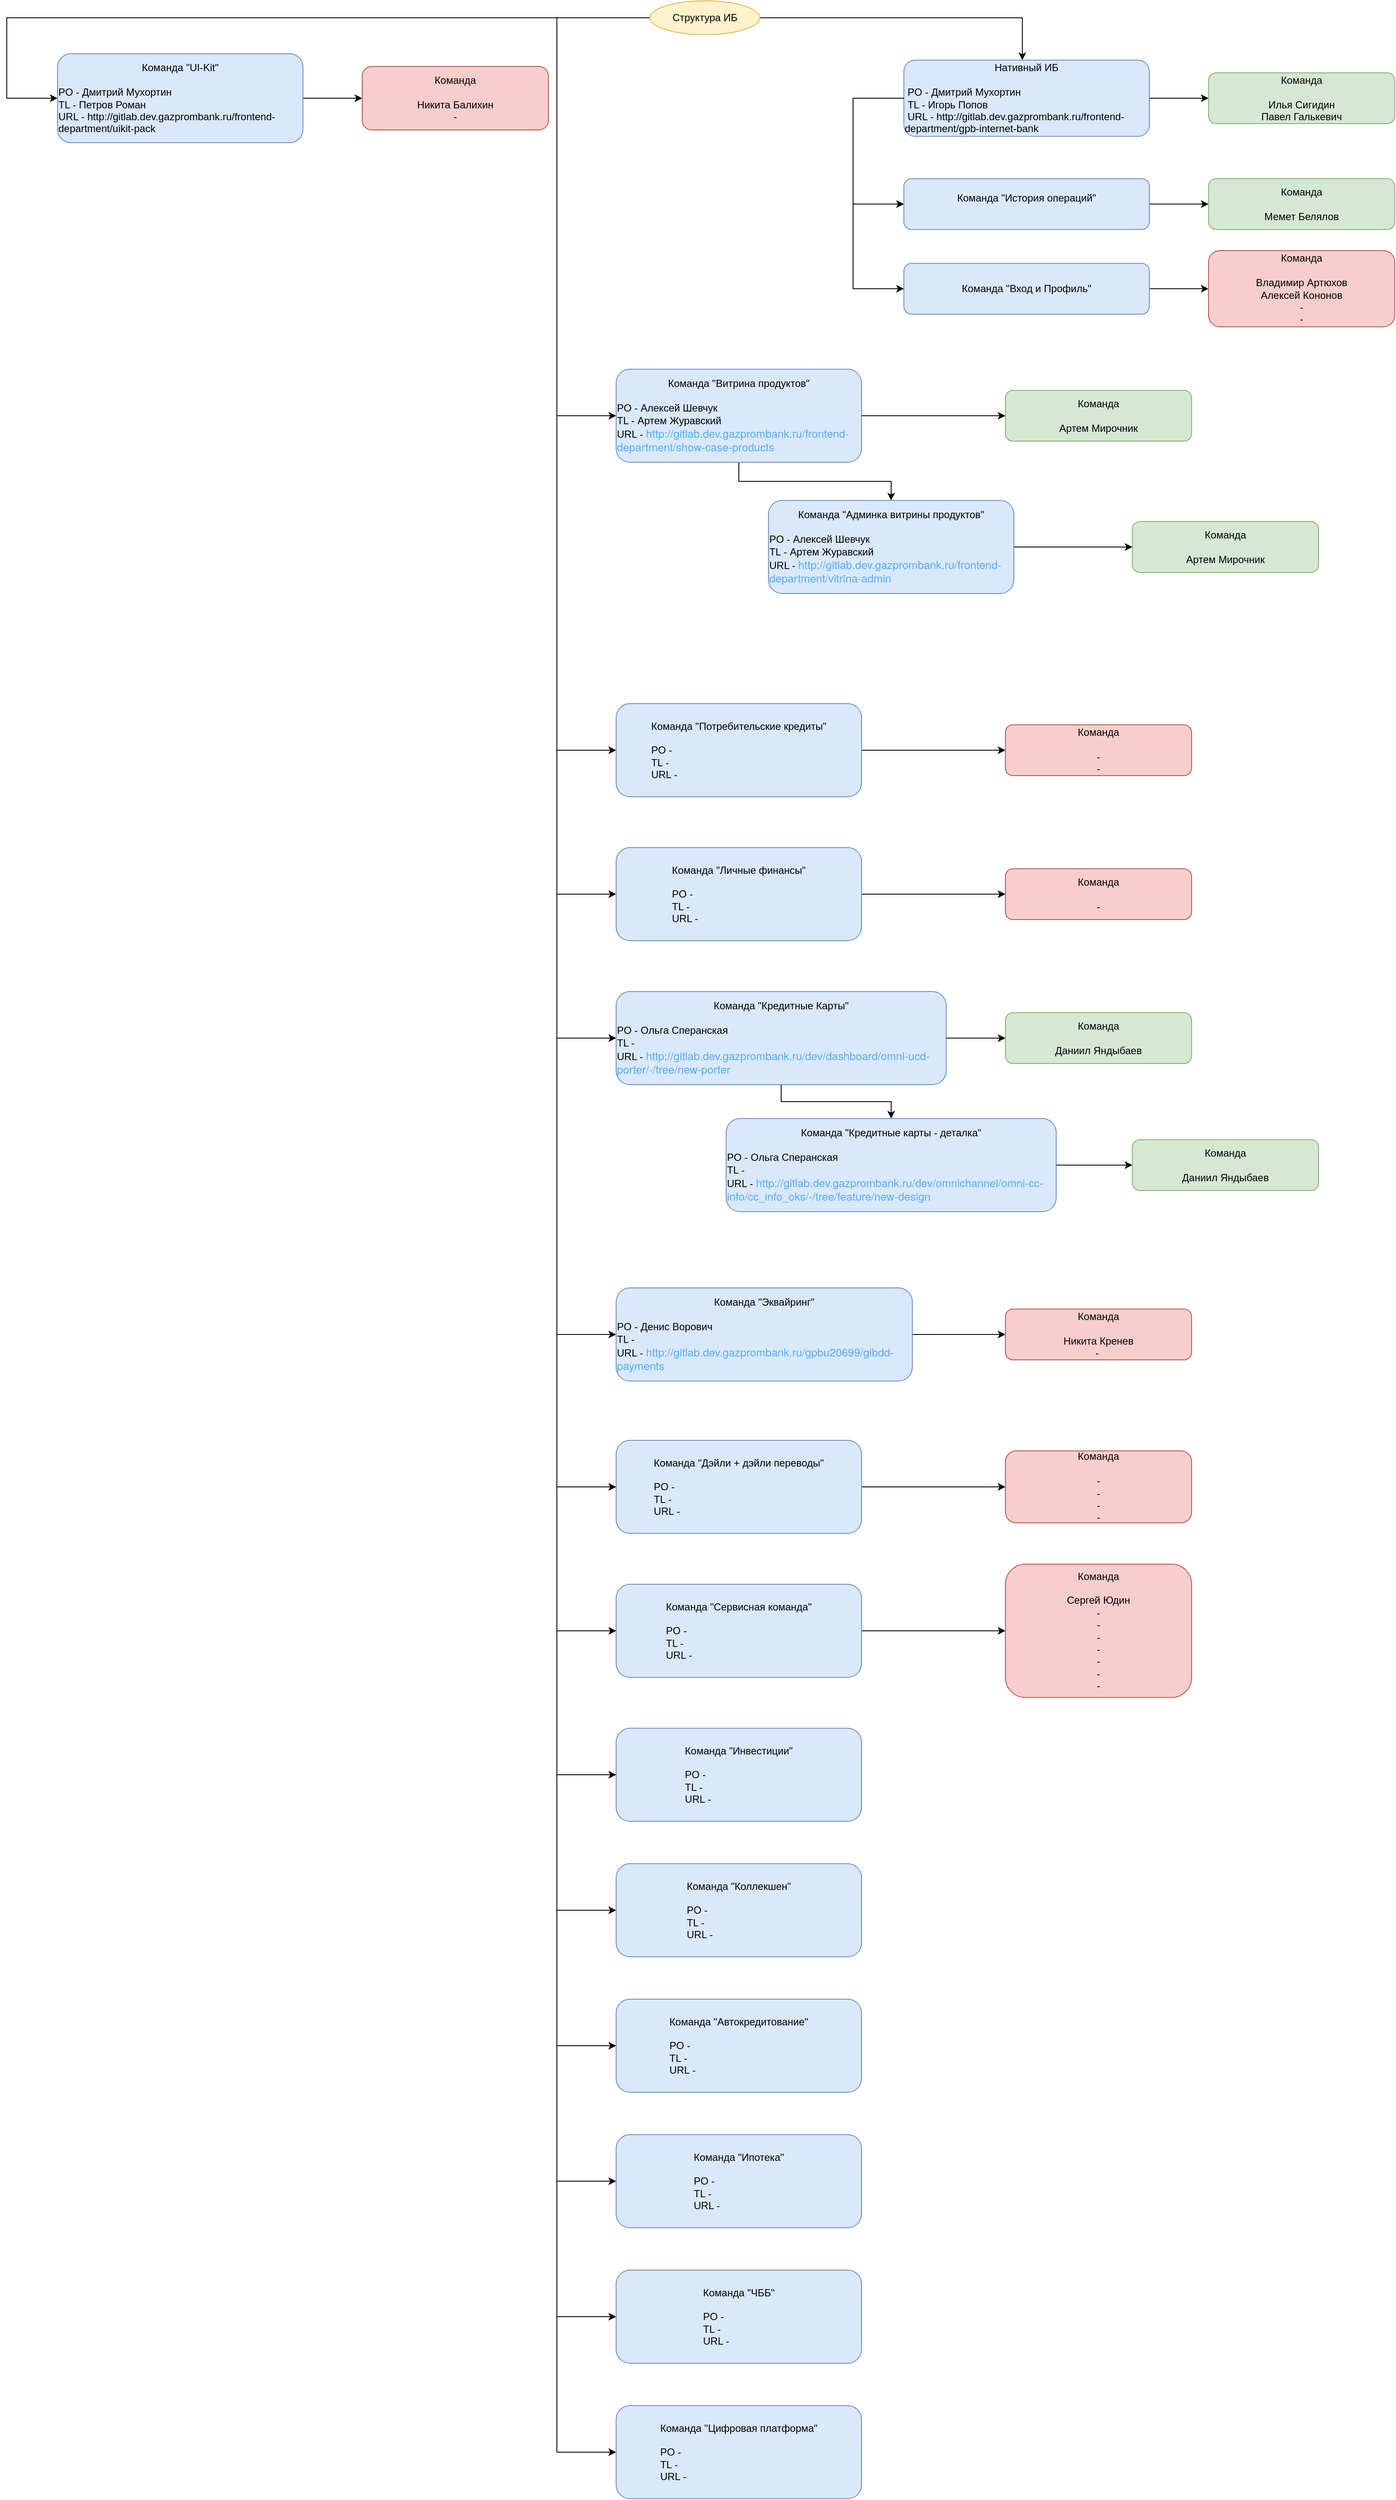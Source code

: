 <mxfile version="19.0.3" type="github">
  <diagram id="MpzwZItdDH28YRpMNwo7" name="Page-1">
    <mxGraphModel dx="4220" dy="2197" grid="1" gridSize="10" guides="1" tooltips="1" connect="1" arrows="1" fold="1" page="1" pageScale="1" pageWidth="827" pageHeight="1169" math="0" shadow="0">
      <root>
        <mxCell id="0" />
        <mxCell id="1" parent="0" />
        <mxCell id="GIJSApWMgaG8Qd5USU7y-19" value="" style="edgeStyle=orthogonalEdgeStyle;rounded=0;orthogonalLoop=1;jettySize=auto;html=1;" parent="1" source="GIJSApWMgaG8Qd5USU7y-2" target="GIJSApWMgaG8Qd5USU7y-5" edge="1">
          <mxGeometry relative="1" as="geometry" />
        </mxCell>
        <mxCell id="GIJSApWMgaG8Qd5USU7y-2" value="&lt;div style=&quot;&quot;&gt;&lt;span style=&quot;background-color: initial;&quot;&gt;Нативный ИБ&lt;/span&gt;&lt;/div&gt;&lt;div style=&quot;text-align: left;&quot;&gt;&lt;span style=&quot;background-color: initial;&quot;&gt;&lt;br&gt;&lt;/span&gt;&lt;/div&gt;&lt;div style=&quot;text-align: left;&quot;&gt;&lt;span style=&quot;background-color: initial;&quot;&gt;&amp;nbsp;PO - Дмитрий Мухортин&lt;/span&gt;&lt;/div&gt;&lt;div style=&quot;text-align: left;&quot;&gt;&lt;span style=&quot;background-color: initial;&quot;&gt;&amp;nbsp;TL - Игорь Попов&lt;/span&gt;&lt;/div&gt;&lt;div style=&quot;text-align: left;&quot;&gt;&amp;nbsp;URL -&amp;nbsp;http://gitlab.dev.gazprombank.ru/frontend-&amp;nbsp; department/gpb-internet-bank&lt;/div&gt;" style="rounded=1;whiteSpace=wrap;html=1;fillColor=#dae8fc;strokeColor=#6c8ebf;" parent="1" vertex="1">
          <mxGeometry x="460" y="90" width="290" height="90" as="geometry" />
        </mxCell>
        <mxCell id="GIJSApWMgaG8Qd5USU7y-3" value="" style="endArrow=classic;html=1;rounded=0;exitX=1;exitY=0.5;exitDx=0;exitDy=0;" parent="1" source="GIJSApWMgaG8Qd5USU7y-17" edge="1">
          <mxGeometry width="50" height="50" relative="1" as="geometry">
            <mxPoint x="450" y="40" as="sourcePoint" />
            <mxPoint x="600" y="90" as="targetPoint" />
            <Array as="points">
              <mxPoint x="600" y="40" />
            </Array>
          </mxGeometry>
        </mxCell>
        <mxCell id="GIJSApWMgaG8Qd5USU7y-5" value="Команда&lt;br&gt;&lt;br&gt;Илья Сигидин&lt;br&gt;Павел Галькевич" style="rounded=1;whiteSpace=wrap;html=1;fillColor=#d5e8d4;strokeColor=#82b366;" parent="1" vertex="1">
          <mxGeometry x="820" y="105" width="220" height="60" as="geometry" />
        </mxCell>
        <mxCell id="GIJSApWMgaG8Qd5USU7y-20" value="" style="edgeStyle=orthogonalEdgeStyle;rounded=0;orthogonalLoop=1;jettySize=auto;html=1;" parent="1" source="GIJSApWMgaG8Qd5USU7y-6" target="GIJSApWMgaG8Qd5USU7y-7" edge="1">
          <mxGeometry relative="1" as="geometry" />
        </mxCell>
        <mxCell id="GIJSApWMgaG8Qd5USU7y-6" value="Команда &quot;История операций&quot;&lt;br&gt;&lt;br&gt;" style="rounded=1;whiteSpace=wrap;html=1;fillColor=#dae8fc;strokeColor=#6c8ebf;" parent="1" vertex="1">
          <mxGeometry x="460" y="230" width="290" height="60" as="geometry" />
        </mxCell>
        <mxCell id="GIJSApWMgaG8Qd5USU7y-7" value="Команда&lt;br&gt;&lt;br&gt;Мемет Белялов" style="rounded=1;whiteSpace=wrap;html=1;fillColor=#d5e8d4;strokeColor=#82b366;" parent="1" vertex="1">
          <mxGeometry x="820" y="230" width="220" height="60" as="geometry" />
        </mxCell>
        <mxCell id="GIJSApWMgaG8Qd5USU7y-8" value="" style="endArrow=classic;html=1;rounded=0;exitX=0;exitY=0.5;exitDx=0;exitDy=0;entryX=0;entryY=0.5;entryDx=0;entryDy=0;" parent="1" source="GIJSApWMgaG8Qd5USU7y-2" target="GIJSApWMgaG8Qd5USU7y-6" edge="1">
          <mxGeometry width="50" height="50" relative="1" as="geometry">
            <mxPoint x="690" y="270" as="sourcePoint" />
            <mxPoint x="740" y="220" as="targetPoint" />
            <Array as="points">
              <mxPoint x="400" y="135" />
              <mxPoint x="400" y="260" />
            </Array>
          </mxGeometry>
        </mxCell>
        <mxCell id="GIJSApWMgaG8Qd5USU7y-21" value="" style="edgeStyle=orthogonalEdgeStyle;rounded=0;orthogonalLoop=1;jettySize=auto;html=1;" parent="1" source="GIJSApWMgaG8Qd5USU7y-9" target="GIJSApWMgaG8Qd5USU7y-10" edge="1">
          <mxGeometry relative="1" as="geometry" />
        </mxCell>
        <mxCell id="GIJSApWMgaG8Qd5USU7y-9" value="Команда &quot;Вход и Профиль&quot;&lt;br&gt;" style="rounded=1;whiteSpace=wrap;html=1;fillColor=#dae8fc;strokeColor=#6c8ebf;" parent="1" vertex="1">
          <mxGeometry x="460" y="330" width="290" height="60" as="geometry" />
        </mxCell>
        <mxCell id="GIJSApWMgaG8Qd5USU7y-10" value="Команда&lt;br&gt;&lt;br&gt;Владимир Артюхов&lt;br&gt;Алексей Кононов&lt;br&gt;-&lt;br&gt;-" style="rounded=1;whiteSpace=wrap;html=1;fillColor=#f8cecc;strokeColor=#b85450;" parent="1" vertex="1">
          <mxGeometry x="820" y="315" width="220" height="90" as="geometry" />
        </mxCell>
        <mxCell id="GIJSApWMgaG8Qd5USU7y-11" value="" style="endArrow=classic;html=1;rounded=0;entryX=0;entryY=0.5;entryDx=0;entryDy=0;" parent="1" target="GIJSApWMgaG8Qd5USU7y-9" edge="1">
          <mxGeometry width="50" height="50" relative="1" as="geometry">
            <mxPoint x="400" y="260" as="sourcePoint" />
            <mxPoint x="670" y="240" as="targetPoint" />
            <Array as="points">
              <mxPoint x="400" y="360" />
            </Array>
          </mxGeometry>
        </mxCell>
        <mxCell id="Yx7vUaC2JbqKzvTofEPy-31" value="" style="edgeStyle=orthogonalEdgeStyle;rounded=0;orthogonalLoop=1;jettySize=auto;html=1;" edge="1" parent="1" source="GIJSApWMgaG8Qd5USU7y-12" target="Yx7vUaC2JbqKzvTofEPy-9">
          <mxGeometry relative="1" as="geometry" />
        </mxCell>
        <mxCell id="GIJSApWMgaG8Qd5USU7y-12" value="Команда &quot;Витрина продуктов&quot;&lt;br&gt;&lt;div style=&quot;&quot;&gt;&lt;br&gt;&lt;/div&gt;&lt;div style=&quot;text-align: left;&quot;&gt;&lt;span style=&quot;background-color: initial;&quot;&gt;PO - Алексей Шевчук&lt;/span&gt;&lt;/div&gt;&lt;div style=&quot;text-align: left;&quot;&gt;&lt;span style=&quot;background-color: initial;&quot;&gt;TL - Артем Журавский&lt;/span&gt;&lt;/div&gt;&lt;div style=&quot;text-align: left;&quot;&gt;&lt;span style=&quot;background-color: initial;&quot;&gt;URL -&amp;nbsp;&lt;/span&gt;&lt;span style=&quot;color: rgb(82, 173, 247); font-family: &amp;quot;Helvetica Neue&amp;quot;; font-size: 13px; background-color: initial;&quot;&gt;http://gitlab.dev.gazprombank.ru/frontend-department/show-case-products&lt;/span&gt;&lt;/div&gt;" style="rounded=1;whiteSpace=wrap;html=1;fillColor=#dae8fc;strokeColor=#6c8ebf;" parent="1" vertex="1">
          <mxGeometry x="120" y="455" width="290" height="110" as="geometry" />
        </mxCell>
        <mxCell id="GIJSApWMgaG8Qd5USU7y-13" value="Команда&lt;br&gt;&lt;br&gt;Артем Мирочник" style="rounded=1;whiteSpace=wrap;html=1;fillColor=#d5e8d4;strokeColor=#82b366;" parent="1" vertex="1">
          <mxGeometry x="580" y="480" width="220" height="60" as="geometry" />
        </mxCell>
        <mxCell id="GIJSApWMgaG8Qd5USU7y-14" value="" style="endArrow=classic;html=1;rounded=0;exitX=1;exitY=0.5;exitDx=0;exitDy=0;entryX=0;entryY=0.5;entryDx=0;entryDy=0;" parent="1" source="GIJSApWMgaG8Qd5USU7y-12" target="GIJSApWMgaG8Qd5USU7y-13" edge="1">
          <mxGeometry width="50" height="50" relative="1" as="geometry">
            <mxPoint x="70" y="230" as="sourcePoint" />
            <mxPoint x="120" y="180" as="targetPoint" />
          </mxGeometry>
        </mxCell>
        <mxCell id="GIJSApWMgaG8Qd5USU7y-23" value="" style="edgeStyle=orthogonalEdgeStyle;rounded=0;orthogonalLoop=1;jettySize=auto;html=1;entryX=0;entryY=0.5;entryDx=0;entryDy=0;" parent="1" source="GIJSApWMgaG8Qd5USU7y-17" target="GIJSApWMgaG8Qd5USU7y-12" edge="1">
          <mxGeometry relative="1" as="geometry">
            <mxPoint x="-160" y="100" as="targetPoint" />
            <Array as="points">
              <mxPoint x="50" y="40" />
              <mxPoint x="50" y="510" />
            </Array>
          </mxGeometry>
        </mxCell>
        <mxCell id="GIJSApWMgaG8Qd5USU7y-17" value="Структура ИБ" style="ellipse;whiteSpace=wrap;html=1;fillColor=#fff2cc;strokeColor=#d6b656;" parent="1" vertex="1">
          <mxGeometry x="160" y="20" width="130" height="40" as="geometry" />
        </mxCell>
        <mxCell id="Yx7vUaC2JbqKzvTofEPy-1" value="" style="endArrow=classic;html=1;rounded=0;entryX=0;entryY=0.5;entryDx=0;entryDy=0;" edge="1" parent="1" target="Yx7vUaC2JbqKzvTofEPy-2">
          <mxGeometry width="50" height="50" relative="1" as="geometry">
            <mxPoint x="50" y="40" as="sourcePoint" />
            <mxPoint x="-560" y="100" as="targetPoint" />
            <Array as="points">
              <mxPoint x="-600" y="40" />
              <mxPoint x="-600" y="135" />
            </Array>
          </mxGeometry>
        </mxCell>
        <mxCell id="Yx7vUaC2JbqKzvTofEPy-4" value="" style="edgeStyle=orthogonalEdgeStyle;rounded=0;orthogonalLoop=1;jettySize=auto;html=1;" edge="1" parent="1" source="Yx7vUaC2JbqKzvTofEPy-2" target="Yx7vUaC2JbqKzvTofEPy-3">
          <mxGeometry relative="1" as="geometry" />
        </mxCell>
        <mxCell id="Yx7vUaC2JbqKzvTofEPy-2" value="Команда &quot;UI-Kit&quot;&lt;br&gt;&lt;div style=&quot;&quot;&gt;&lt;br&gt;&lt;/div&gt;&lt;div style=&quot;text-align: left;&quot;&gt;&lt;span style=&quot;background-color: initial;&quot;&gt;PO - Дмитрий Мухортин&lt;/span&gt;&lt;/div&gt;&lt;div style=&quot;text-align: left;&quot;&gt;&lt;span style=&quot;background-color: initial;&quot;&gt;TL - Петров Роман&lt;/span&gt;&lt;/div&gt;&lt;div style=&quot;text-align: left;&quot;&gt;URL -&amp;nbsp;http://gitlab.dev.gazprombank.ru/frontend-department/uikit-pack&lt;/div&gt;" style="rounded=1;whiteSpace=wrap;html=1;fillColor=#dae8fc;strokeColor=#6c8ebf;" vertex="1" parent="1">
          <mxGeometry x="-540" y="82.5" width="290" height="105" as="geometry" />
        </mxCell>
        <mxCell id="Yx7vUaC2JbqKzvTofEPy-3" value="Команда&lt;br&gt;&lt;br&gt;Никита Балихин&lt;br&gt;-" style="rounded=1;whiteSpace=wrap;html=1;fillColor=#f8cecc;strokeColor=#b85450;" vertex="1" parent="1">
          <mxGeometry x="-180" y="97.5" width="220" height="75" as="geometry" />
        </mxCell>
        <mxCell id="Yx7vUaC2JbqKzvTofEPy-5" value="" style="endArrow=classic;html=1;rounded=0;entryX=0;entryY=0.5;entryDx=0;entryDy=0;" edge="1" parent="1" target="Yx7vUaC2JbqKzvTofEPy-7">
          <mxGeometry width="50" height="50" relative="1" as="geometry">
            <mxPoint x="50" y="510" as="sourcePoint" />
            <mxPoint x="120" y="680" as="targetPoint" />
            <Array as="points">
              <mxPoint x="50" y="680" />
              <mxPoint x="50" y="905" />
            </Array>
          </mxGeometry>
        </mxCell>
        <mxCell id="Yx7vUaC2JbqKzvTofEPy-13" value="" style="edgeStyle=orthogonalEdgeStyle;rounded=0;orthogonalLoop=1;jettySize=auto;html=1;" edge="1" parent="1" source="Yx7vUaC2JbqKzvTofEPy-7" target="Yx7vUaC2JbqKzvTofEPy-12">
          <mxGeometry relative="1" as="geometry" />
        </mxCell>
        <mxCell id="Yx7vUaC2JbqKzvTofEPy-7" value="Команда &quot;Потребительские кредиты&quot;&lt;br&gt;&lt;div style=&quot;&quot;&gt;&lt;br&gt;&lt;/div&gt;&lt;div style=&quot;text-align: left;&quot;&gt;&lt;span style=&quot;background-color: initial;&quot;&gt;PO -&amp;nbsp;&lt;/span&gt;&lt;/div&gt;&lt;div style=&quot;text-align: left;&quot;&gt;&lt;span style=&quot;background-color: initial;&quot;&gt;TL -&amp;nbsp;&lt;/span&gt;&lt;/div&gt;&lt;div style=&quot;text-align: left;&quot;&gt;&lt;span style=&quot;background-color: initial;&quot;&gt;URL -&amp;nbsp;&lt;/span&gt;&lt;/div&gt;" style="rounded=1;whiteSpace=wrap;html=1;fillColor=#dae8fc;strokeColor=#6c8ebf;" vertex="1" parent="1">
          <mxGeometry x="120" y="850" width="290" height="110" as="geometry" />
        </mxCell>
        <mxCell id="Yx7vUaC2JbqKzvTofEPy-11" value="" style="edgeStyle=orthogonalEdgeStyle;rounded=0;orthogonalLoop=1;jettySize=auto;html=1;" edge="1" parent="1" source="Yx7vUaC2JbqKzvTofEPy-9" target="Yx7vUaC2JbqKzvTofEPy-10">
          <mxGeometry relative="1" as="geometry" />
        </mxCell>
        <mxCell id="Yx7vUaC2JbqKzvTofEPy-9" value="Команда &quot;Админка витрины продуктов&quot;&lt;br&gt;&lt;div style=&quot;&quot;&gt;&lt;br&gt;&lt;/div&gt;&lt;div style=&quot;text-align: left;&quot;&gt;&lt;span style=&quot;background-color: initial;&quot;&gt;PO - Алексей Шевчук&lt;/span&gt;&lt;/div&gt;&lt;div style=&quot;text-align: left;&quot;&gt;&lt;span style=&quot;background-color: initial;&quot;&gt;TL - Артем Журавский&lt;/span&gt;&lt;/div&gt;&lt;div style=&quot;text-align: left;&quot;&gt;&lt;span style=&quot;background-color: initial;&quot;&gt;URL -&amp;nbsp;&lt;/span&gt;&lt;span style=&quot;color: rgb(82, 173, 247); font-family: &amp;quot;Helvetica Neue&amp;quot;; font-size: 13px; background-color: initial;&quot;&gt;http://gitlab.dev.gazprombank.ru/frontend-department/vitrina-admin&lt;/span&gt;&lt;/div&gt;" style="rounded=1;whiteSpace=wrap;html=1;fillColor=#dae8fc;strokeColor=#6c8ebf;" vertex="1" parent="1">
          <mxGeometry x="300" y="610" width="290" height="110" as="geometry" />
        </mxCell>
        <mxCell id="Yx7vUaC2JbqKzvTofEPy-10" value="Команда&lt;br&gt;&lt;br&gt;Артем Мирочник" style="rounded=1;whiteSpace=wrap;html=1;fillColor=#d5e8d4;strokeColor=#82b366;" vertex="1" parent="1">
          <mxGeometry x="730" y="635" width="220" height="60" as="geometry" />
        </mxCell>
        <mxCell id="Yx7vUaC2JbqKzvTofEPy-12" value="Команда&lt;br&gt;&lt;br&gt;-&lt;br&gt;-" style="rounded=1;whiteSpace=wrap;html=1;fillColor=#f8cecc;strokeColor=#b85450;" vertex="1" parent="1">
          <mxGeometry x="580" y="875" width="220" height="60" as="geometry" />
        </mxCell>
        <mxCell id="Yx7vUaC2JbqKzvTofEPy-18" value="" style="edgeStyle=orthogonalEdgeStyle;rounded=0;orthogonalLoop=1;jettySize=auto;html=1;" edge="1" parent="1" source="Yx7vUaC2JbqKzvTofEPy-14" target="Yx7vUaC2JbqKzvTofEPy-17">
          <mxGeometry relative="1" as="geometry" />
        </mxCell>
        <mxCell id="Yx7vUaC2JbqKzvTofEPy-14" value="Команда &quot;Личные финансы&quot;&lt;br&gt;&lt;div style=&quot;&quot;&gt;&lt;br&gt;&lt;/div&gt;&lt;div style=&quot;text-align: left;&quot;&gt;&lt;span style=&quot;background-color: initial;&quot;&gt;PO -&amp;nbsp;&lt;/span&gt;&lt;/div&gt;&lt;div style=&quot;text-align: left;&quot;&gt;&lt;span style=&quot;background-color: initial;&quot;&gt;TL -&amp;nbsp;&lt;/span&gt;&lt;/div&gt;&lt;div style=&quot;text-align: left;&quot;&gt;&lt;span style=&quot;background-color: initial;&quot;&gt;URL -&amp;nbsp;&lt;/span&gt;&lt;/div&gt;" style="rounded=1;whiteSpace=wrap;html=1;fillColor=#dae8fc;strokeColor=#6c8ebf;" vertex="1" parent="1">
          <mxGeometry x="120" y="1020" width="290" height="110" as="geometry" />
        </mxCell>
        <mxCell id="Yx7vUaC2JbqKzvTofEPy-16" value="" style="endArrow=classic;html=1;rounded=0;entryX=0;entryY=0.5;entryDx=0;entryDy=0;" edge="1" parent="1" target="Yx7vUaC2JbqKzvTofEPy-14">
          <mxGeometry width="50" height="50" relative="1" as="geometry">
            <mxPoint x="50" y="900" as="sourcePoint" />
            <mxPoint x="90" y="920" as="targetPoint" />
            <Array as="points">
              <mxPoint x="50" y="1075" />
            </Array>
          </mxGeometry>
        </mxCell>
        <mxCell id="Yx7vUaC2JbqKzvTofEPy-17" value="Команда&lt;br&gt;&lt;br&gt;-&lt;br&gt;" style="rounded=1;whiteSpace=wrap;html=1;fillColor=#f8cecc;strokeColor=#b85450;" vertex="1" parent="1">
          <mxGeometry x="580" y="1045" width="220" height="60" as="geometry" />
        </mxCell>
        <mxCell id="Yx7vUaC2JbqKzvTofEPy-19" value="Команда&lt;br&gt;&lt;br&gt;Даниил Яндыбаев" style="rounded=1;whiteSpace=wrap;html=1;fillColor=#d5e8d4;strokeColor=#82b366;" vertex="1" parent="1">
          <mxGeometry x="580" y="1215" width="220" height="60" as="geometry" />
        </mxCell>
        <mxCell id="Yx7vUaC2JbqKzvTofEPy-22" value="" style="edgeStyle=orthogonalEdgeStyle;rounded=0;orthogonalLoop=1;jettySize=auto;html=1;" edge="1" parent="1" source="Yx7vUaC2JbqKzvTofEPy-20" target="Yx7vUaC2JbqKzvTofEPy-19">
          <mxGeometry relative="1" as="geometry" />
        </mxCell>
        <mxCell id="Yx7vUaC2JbqKzvTofEPy-24" value="" style="edgeStyle=orthogonalEdgeStyle;rounded=0;orthogonalLoop=1;jettySize=auto;html=1;" edge="1" parent="1" source="Yx7vUaC2JbqKzvTofEPy-20" target="Yx7vUaC2JbqKzvTofEPy-23">
          <mxGeometry relative="1" as="geometry" />
        </mxCell>
        <mxCell id="Yx7vUaC2JbqKzvTofEPy-20" value="Команда &quot;Кредитные Карты&quot;&lt;br&gt;&lt;div style=&quot;&quot;&gt;&lt;br&gt;&lt;/div&gt;&lt;div style=&quot;text-align: left;&quot;&gt;&lt;span style=&quot;background-color: initial;&quot;&gt;PO - Ольга Сперанская&lt;/span&gt;&lt;/div&gt;&lt;div style=&quot;text-align: left;&quot;&gt;&lt;span style=&quot;background-color: initial;&quot;&gt;TL -&amp;nbsp;&lt;/span&gt;&lt;/div&gt;&lt;div style=&quot;text-align: left;&quot;&gt;&lt;span style=&quot;background-color: initial;&quot;&gt;URL -&amp;nbsp;&lt;/span&gt;&lt;span style=&quot;color: rgb(82, 173, 247); font-family: &amp;quot;Helvetica Neue&amp;quot;; font-size: 13px; background-color: initial;&quot;&gt;http://gitlab.dev.gazprombank.ru/dev/dashboard/omni-ucd-porter/-/tree/new-porter&lt;/span&gt;&lt;span style=&quot;font-family: &amp;quot;Helvetica Neue&amp;quot;; font-size: 13px; background-color: initial;&quot; class=&quot;s1&quot;&gt;&amp;nbsp;&lt;/span&gt;&lt;/div&gt;" style="rounded=1;whiteSpace=wrap;html=1;fillColor=#dae8fc;strokeColor=#6c8ebf;" vertex="1" parent="1">
          <mxGeometry x="120" y="1190" width="390" height="110" as="geometry" />
        </mxCell>
        <mxCell id="Yx7vUaC2JbqKzvTofEPy-21" value="" style="endArrow=classic;html=1;rounded=0;entryX=0;entryY=0.5;entryDx=0;entryDy=0;" edge="1" parent="1" target="Yx7vUaC2JbqKzvTofEPy-20">
          <mxGeometry width="50" height="50" relative="1" as="geometry">
            <mxPoint x="50" y="1070" as="sourcePoint" />
            <mxPoint x="380" y="1040" as="targetPoint" />
            <Array as="points">
              <mxPoint x="50" y="1245" />
            </Array>
          </mxGeometry>
        </mxCell>
        <mxCell id="Yx7vUaC2JbqKzvTofEPy-26" value="" style="edgeStyle=orthogonalEdgeStyle;rounded=0;orthogonalLoop=1;jettySize=auto;html=1;" edge="1" parent="1" source="Yx7vUaC2JbqKzvTofEPy-23" target="Yx7vUaC2JbqKzvTofEPy-25">
          <mxGeometry relative="1" as="geometry" />
        </mxCell>
        <mxCell id="Yx7vUaC2JbqKzvTofEPy-23" value="Команда &quot;Кредитные карты - деталка&quot;&lt;br&gt;&lt;div style=&quot;&quot;&gt;&lt;br&gt;&lt;/div&gt;&lt;div style=&quot;text-align: left;&quot;&gt;&lt;span style=&quot;background-color: initial;&quot;&gt;PO -&amp;nbsp;&lt;/span&gt;&lt;span style=&quot;background-color: initial;&quot;&gt;Ольга Сперанская&lt;/span&gt;&lt;/div&gt;&lt;div style=&quot;text-align: left;&quot;&gt;&lt;span style=&quot;background-color: initial;&quot;&gt;TL -&amp;nbsp;&lt;/span&gt;&lt;/div&gt;&lt;div style=&quot;text-align: left;&quot;&gt;&lt;span style=&quot;background-color: initial;&quot;&gt;URL -&amp;nbsp;&lt;/span&gt;&lt;span style=&quot;color: rgb(82, 173, 247); font-family: &amp;quot;Helvetica Neue&amp;quot;; font-size: 13px; background-color: initial;&quot;&gt;http://gitlab.dev.gazprombank.ru/dev/omnichannel/omni-cc-info/cc_info_oks/-/tree/feature/new-design&lt;/span&gt;&lt;/div&gt;" style="rounded=1;whiteSpace=wrap;html=1;fillColor=#dae8fc;strokeColor=#6c8ebf;" vertex="1" parent="1">
          <mxGeometry x="250" y="1340" width="390" height="110" as="geometry" />
        </mxCell>
        <mxCell id="Yx7vUaC2JbqKzvTofEPy-25" value="Команда&lt;br&gt;&lt;br&gt;Даниил Яндыбаев" style="rounded=1;whiteSpace=wrap;html=1;fillColor=#d5e8d4;strokeColor=#82b366;" vertex="1" parent="1">
          <mxGeometry x="730" y="1365" width="220" height="60" as="geometry" />
        </mxCell>
        <mxCell id="Yx7vUaC2JbqKzvTofEPy-27" value="" style="endArrow=classic;html=1;rounded=0;entryX=0;entryY=0.5;entryDx=0;entryDy=0;" edge="1" parent="1" target="Yx7vUaC2JbqKzvTofEPy-28">
          <mxGeometry width="50" height="50" relative="1" as="geometry">
            <mxPoint x="50" y="1230" as="sourcePoint" />
            <mxPoint x="120" y="1570" as="targetPoint" />
            <Array as="points">
              <mxPoint x="50" y="1595" />
            </Array>
          </mxGeometry>
        </mxCell>
        <mxCell id="Yx7vUaC2JbqKzvTofEPy-30" value="" style="edgeStyle=orthogonalEdgeStyle;rounded=0;orthogonalLoop=1;jettySize=auto;html=1;" edge="1" parent="1" source="Yx7vUaC2JbqKzvTofEPy-28" target="Yx7vUaC2JbqKzvTofEPy-29">
          <mxGeometry relative="1" as="geometry" />
        </mxCell>
        <mxCell id="Yx7vUaC2JbqKzvTofEPy-28" value="Команда &quot;Эквайринг&quot;&lt;br&gt;&lt;div style=&quot;&quot;&gt;&lt;br&gt;&lt;/div&gt;&lt;div style=&quot;text-align: left;&quot;&gt;&lt;span style=&quot;background-color: initial;&quot;&gt;PO - Денис Ворович&lt;/span&gt;&lt;/div&gt;&lt;div style=&quot;text-align: left;&quot;&gt;&lt;span style=&quot;background-color: initial;&quot;&gt;TL -&amp;nbsp;&lt;/span&gt;&lt;/div&gt;&lt;div style=&quot;text-align: left;&quot;&gt;&lt;span style=&quot;background-color: initial;&quot;&gt;URL -&amp;nbsp;&lt;/span&gt;&lt;span style=&quot;color: rgb(82, 173, 247); font-family: &amp;quot;Helvetica Neue&amp;quot;; font-size: 13px; background-color: initial;&quot;&gt;http://gitlab.dev.gazprombank.ru/gpbu20699/gibdd-payments&lt;/span&gt;&lt;/div&gt;" style="rounded=1;whiteSpace=wrap;html=1;fillColor=#dae8fc;strokeColor=#6c8ebf;" vertex="1" parent="1">
          <mxGeometry x="120" y="1540" width="350" height="110" as="geometry" />
        </mxCell>
        <mxCell id="Yx7vUaC2JbqKzvTofEPy-29" value="Команда&lt;br&gt;&lt;br&gt;Никита Кренев&lt;br&gt;-&amp;nbsp;" style="rounded=1;whiteSpace=wrap;html=1;fillColor=#f8cecc;strokeColor=#b85450;" vertex="1" parent="1">
          <mxGeometry x="580" y="1565" width="220" height="60" as="geometry" />
        </mxCell>
        <mxCell id="Yx7vUaC2JbqKzvTofEPy-32" style="edgeStyle=orthogonalEdgeStyle;rounded=0;orthogonalLoop=1;jettySize=auto;html=1;exitX=0.5;exitY=1;exitDx=0;exitDy=0;" edge="1" parent="1" source="Yx7vUaC2JbqKzvTofEPy-25" target="Yx7vUaC2JbqKzvTofEPy-25">
          <mxGeometry relative="1" as="geometry" />
        </mxCell>
        <mxCell id="Yx7vUaC2JbqKzvTofEPy-35" value="" style="edgeStyle=orthogonalEdgeStyle;rounded=0;orthogonalLoop=1;jettySize=auto;html=1;" edge="1" parent="1" source="Yx7vUaC2JbqKzvTofEPy-33" target="Yx7vUaC2JbqKzvTofEPy-34">
          <mxGeometry relative="1" as="geometry" />
        </mxCell>
        <mxCell id="Yx7vUaC2JbqKzvTofEPy-33" value="Команда &quot;Дэйли + дэйли переводы&quot;&lt;br&gt;&lt;div style=&quot;&quot;&gt;&lt;br&gt;&lt;/div&gt;&lt;div style=&quot;text-align: left;&quot;&gt;&lt;span style=&quot;background-color: initial;&quot;&gt;PO -&amp;nbsp;&lt;/span&gt;&lt;/div&gt;&lt;div style=&quot;text-align: left;&quot;&gt;&lt;span style=&quot;background-color: initial;&quot;&gt;TL -&amp;nbsp;&lt;/span&gt;&lt;/div&gt;&lt;div style=&quot;text-align: left;&quot;&gt;&lt;span style=&quot;background-color: initial;&quot;&gt;URL -&amp;nbsp;&lt;/span&gt;&lt;/div&gt;" style="rounded=1;whiteSpace=wrap;html=1;fillColor=#dae8fc;strokeColor=#6c8ebf;" vertex="1" parent="1">
          <mxGeometry x="120" y="1720" width="290" height="110" as="geometry" />
        </mxCell>
        <mxCell id="Yx7vUaC2JbqKzvTofEPy-34" value="Команда&lt;br&gt;&lt;br&gt;-&lt;br&gt;-&lt;br&gt;-&lt;br&gt;&amp;nbsp;-&amp;nbsp;" style="rounded=1;whiteSpace=wrap;html=1;fillColor=#f8cecc;strokeColor=#b85450;" vertex="1" parent="1">
          <mxGeometry x="580" y="1732.5" width="220" height="85" as="geometry" />
        </mxCell>
        <mxCell id="Yx7vUaC2JbqKzvTofEPy-36" value="" style="endArrow=classic;html=1;rounded=0;entryX=0;entryY=0.5;entryDx=0;entryDy=0;" edge="1" parent="1" target="Yx7vUaC2JbqKzvTofEPy-33">
          <mxGeometry width="50" height="50" relative="1" as="geometry">
            <mxPoint x="50" y="1590" as="sourcePoint" />
            <mxPoint x="410" y="1680" as="targetPoint" />
            <Array as="points">
              <mxPoint x="50" y="1775" />
            </Array>
          </mxGeometry>
        </mxCell>
        <mxCell id="Yx7vUaC2JbqKzvTofEPy-39" value="" style="edgeStyle=orthogonalEdgeStyle;rounded=0;orthogonalLoop=1;jettySize=auto;html=1;" edge="1" parent="1" source="Yx7vUaC2JbqKzvTofEPy-37" target="Yx7vUaC2JbqKzvTofEPy-38">
          <mxGeometry relative="1" as="geometry" />
        </mxCell>
        <mxCell id="Yx7vUaC2JbqKzvTofEPy-37" value="Команда &quot;Сервисная команда&quot;&lt;br&gt;&lt;div style=&quot;&quot;&gt;&lt;br&gt;&lt;/div&gt;&lt;div style=&quot;text-align: left;&quot;&gt;&lt;span style=&quot;background-color: initial;&quot;&gt;PO -&amp;nbsp;&lt;/span&gt;&lt;/div&gt;&lt;div style=&quot;text-align: left;&quot;&gt;&lt;span style=&quot;background-color: initial;&quot;&gt;TL -&amp;nbsp;&lt;/span&gt;&lt;/div&gt;&lt;div style=&quot;text-align: left;&quot;&gt;&lt;span style=&quot;background-color: initial;&quot;&gt;URL -&amp;nbsp;&lt;/span&gt;&lt;/div&gt;" style="rounded=1;whiteSpace=wrap;html=1;fillColor=#dae8fc;strokeColor=#6c8ebf;" vertex="1" parent="1">
          <mxGeometry x="120" y="1890" width="290" height="110" as="geometry" />
        </mxCell>
        <mxCell id="Yx7vUaC2JbqKzvTofEPy-38" value="Команда&lt;br&gt;&lt;br&gt;Сергей Юдин&lt;br&gt;-&lt;br&gt;-&lt;br&gt;-&lt;br&gt;&amp;nbsp;-&amp;nbsp;&lt;br&gt;-&lt;br&gt;-&lt;br&gt;-" style="rounded=1;whiteSpace=wrap;html=1;fillColor=#f8cecc;strokeColor=#b85450;" vertex="1" parent="1">
          <mxGeometry x="580" y="1866.25" width="220" height="157.5" as="geometry" />
        </mxCell>
        <mxCell id="Yx7vUaC2JbqKzvTofEPy-40" value="" style="endArrow=classic;html=1;rounded=0;entryX=0;entryY=0.5;entryDx=0;entryDy=0;" edge="1" parent="1" target="Yx7vUaC2JbqKzvTofEPy-37">
          <mxGeometry width="50" height="50" relative="1" as="geometry">
            <mxPoint x="50" y="1770" as="sourcePoint" />
            <mxPoint x="300" y="1980" as="targetPoint" />
            <Array as="points">
              <mxPoint x="50" y="1945" />
            </Array>
          </mxGeometry>
        </mxCell>
        <mxCell id="Yx7vUaC2JbqKzvTofEPy-41" value="Команда &quot;Инвестиции&quot;&lt;br&gt;&lt;div style=&quot;&quot;&gt;&lt;br&gt;&lt;/div&gt;&lt;div style=&quot;text-align: left;&quot;&gt;&lt;span style=&quot;background-color: initial;&quot;&gt;PO -&amp;nbsp;&lt;/span&gt;&lt;/div&gt;&lt;div style=&quot;text-align: left;&quot;&gt;&lt;span style=&quot;background-color: initial;&quot;&gt;TL -&amp;nbsp;&lt;/span&gt;&lt;/div&gt;&lt;div style=&quot;text-align: left;&quot;&gt;&lt;span style=&quot;background-color: initial;&quot;&gt;URL -&amp;nbsp;&lt;/span&gt;&lt;/div&gt;" style="rounded=1;whiteSpace=wrap;html=1;fillColor=#dae8fc;strokeColor=#6c8ebf;" vertex="1" parent="1">
          <mxGeometry x="120" y="2060" width="290" height="110" as="geometry" />
        </mxCell>
        <mxCell id="Yx7vUaC2JbqKzvTofEPy-42" value="Команда &quot;Коллекшен&quot;&lt;br&gt;&lt;div style=&quot;&quot;&gt;&lt;br&gt;&lt;/div&gt;&lt;div style=&quot;text-align: left;&quot;&gt;&lt;span style=&quot;background-color: initial;&quot;&gt;PO -&amp;nbsp;&lt;/span&gt;&lt;/div&gt;&lt;div style=&quot;text-align: left;&quot;&gt;&lt;span style=&quot;background-color: initial;&quot;&gt;TL -&amp;nbsp;&lt;/span&gt;&lt;/div&gt;&lt;div style=&quot;text-align: left;&quot;&gt;&lt;span style=&quot;background-color: initial;&quot;&gt;URL -&amp;nbsp;&lt;/span&gt;&lt;/div&gt;" style="rounded=1;whiteSpace=wrap;html=1;fillColor=#dae8fc;strokeColor=#6c8ebf;" vertex="1" parent="1">
          <mxGeometry x="120" y="2220" width="290" height="110" as="geometry" />
        </mxCell>
        <mxCell id="Yx7vUaC2JbqKzvTofEPy-43" value="Команда &quot;Автокредитование&quot;&lt;br&gt;&lt;div style=&quot;&quot;&gt;&lt;br&gt;&lt;/div&gt;&lt;div style=&quot;text-align: left;&quot;&gt;&lt;span style=&quot;background-color: initial;&quot;&gt;PO -&amp;nbsp;&lt;/span&gt;&lt;/div&gt;&lt;div style=&quot;text-align: left;&quot;&gt;&lt;span style=&quot;background-color: initial;&quot;&gt;TL -&amp;nbsp;&lt;/span&gt;&lt;/div&gt;&lt;div style=&quot;text-align: left;&quot;&gt;&lt;span style=&quot;background-color: initial;&quot;&gt;URL -&amp;nbsp;&lt;/span&gt;&lt;/div&gt;" style="rounded=1;whiteSpace=wrap;html=1;fillColor=#dae8fc;strokeColor=#6c8ebf;" vertex="1" parent="1">
          <mxGeometry x="120" y="2380" width="290" height="110" as="geometry" />
        </mxCell>
        <mxCell id="Yx7vUaC2JbqKzvTofEPy-44" value="Команда &quot;Ипотека&quot;&lt;br&gt;&lt;div style=&quot;&quot;&gt;&lt;br&gt;&lt;/div&gt;&lt;div style=&quot;text-align: left;&quot;&gt;&lt;span style=&quot;background-color: initial;&quot;&gt;PO -&amp;nbsp;&lt;/span&gt;&lt;/div&gt;&lt;div style=&quot;text-align: left;&quot;&gt;&lt;span style=&quot;background-color: initial;&quot;&gt;TL -&amp;nbsp;&lt;/span&gt;&lt;/div&gt;&lt;div style=&quot;text-align: left;&quot;&gt;&lt;span style=&quot;background-color: initial;&quot;&gt;URL -&amp;nbsp;&lt;/span&gt;&lt;/div&gt;" style="rounded=1;whiteSpace=wrap;html=1;fillColor=#dae8fc;strokeColor=#6c8ebf;" vertex="1" parent="1">
          <mxGeometry x="120" y="2540" width="290" height="110" as="geometry" />
        </mxCell>
        <mxCell id="Yx7vUaC2JbqKzvTofEPy-45" value="Команда &quot;ЧББ&quot;&lt;br&gt;&lt;div style=&quot;&quot;&gt;&lt;br&gt;&lt;/div&gt;&lt;div style=&quot;text-align: left;&quot;&gt;&lt;span style=&quot;background-color: initial;&quot;&gt;PO -&amp;nbsp;&lt;/span&gt;&lt;/div&gt;&lt;div style=&quot;text-align: left;&quot;&gt;&lt;span style=&quot;background-color: initial;&quot;&gt;TL -&amp;nbsp;&lt;/span&gt;&lt;/div&gt;&lt;div style=&quot;text-align: left;&quot;&gt;&lt;span style=&quot;background-color: initial;&quot;&gt;URL -&amp;nbsp;&lt;/span&gt;&lt;/div&gt;" style="rounded=1;whiteSpace=wrap;html=1;fillColor=#dae8fc;strokeColor=#6c8ebf;" vertex="1" parent="1">
          <mxGeometry x="120" y="2700" width="290" height="110" as="geometry" />
        </mxCell>
        <mxCell id="Yx7vUaC2JbqKzvTofEPy-46" value="Команда &quot;Цифровая платформа&quot;&lt;br&gt;&lt;div style=&quot;&quot;&gt;&lt;br&gt;&lt;/div&gt;&lt;div style=&quot;text-align: left;&quot;&gt;&lt;span style=&quot;background-color: initial;&quot;&gt;PO -&amp;nbsp;&lt;/span&gt;&lt;/div&gt;&lt;div style=&quot;text-align: left;&quot;&gt;&lt;span style=&quot;background-color: initial;&quot;&gt;TL -&amp;nbsp;&lt;/span&gt;&lt;/div&gt;&lt;div style=&quot;text-align: left;&quot;&gt;&lt;span style=&quot;background-color: initial;&quot;&gt;URL -&amp;nbsp;&lt;/span&gt;&lt;/div&gt;" style="rounded=1;whiteSpace=wrap;html=1;fillColor=#dae8fc;strokeColor=#6c8ebf;" vertex="1" parent="1">
          <mxGeometry x="120" y="2860" width="290" height="110" as="geometry" />
        </mxCell>
        <mxCell id="Yx7vUaC2JbqKzvTofEPy-48" value="" style="endArrow=classic;html=1;rounded=0;entryX=0;entryY=0.5;entryDx=0;entryDy=0;" edge="1" parent="1" target="Yx7vUaC2JbqKzvTofEPy-41">
          <mxGeometry width="50" height="50" relative="1" as="geometry">
            <mxPoint x="50" y="1940" as="sourcePoint" />
            <mxPoint x="400" y="2270" as="targetPoint" />
            <Array as="points">
              <mxPoint x="50" y="2115" />
            </Array>
          </mxGeometry>
        </mxCell>
        <mxCell id="Yx7vUaC2JbqKzvTofEPy-49" value="" style="endArrow=classic;html=1;rounded=0;entryX=0;entryY=0.5;entryDx=0;entryDy=0;" edge="1" parent="1" target="Yx7vUaC2JbqKzvTofEPy-42">
          <mxGeometry width="50" height="50" relative="1" as="geometry">
            <mxPoint x="50" y="2110" as="sourcePoint" />
            <mxPoint x="400" y="2270" as="targetPoint" />
            <Array as="points">
              <mxPoint x="50" y="2275" />
            </Array>
          </mxGeometry>
        </mxCell>
        <mxCell id="Yx7vUaC2JbqKzvTofEPy-50" value="" style="endArrow=classic;html=1;rounded=0;entryX=0;entryY=0.5;entryDx=0;entryDy=0;" edge="1" parent="1" target="Yx7vUaC2JbqKzvTofEPy-43">
          <mxGeometry width="50" height="50" relative="1" as="geometry">
            <mxPoint x="50" y="2270" as="sourcePoint" />
            <mxPoint x="400" y="2270" as="targetPoint" />
            <Array as="points">
              <mxPoint x="50" y="2435" />
            </Array>
          </mxGeometry>
        </mxCell>
        <mxCell id="Yx7vUaC2JbqKzvTofEPy-51" value="" style="endArrow=classic;html=1;rounded=0;entryX=0;entryY=0.5;entryDx=0;entryDy=0;" edge="1" parent="1" target="Yx7vUaC2JbqKzvTofEPy-44">
          <mxGeometry width="50" height="50" relative="1" as="geometry">
            <mxPoint x="50" y="2430" as="sourcePoint" />
            <mxPoint x="400" y="2270" as="targetPoint" />
            <Array as="points">
              <mxPoint x="50" y="2595" />
            </Array>
          </mxGeometry>
        </mxCell>
        <mxCell id="Yx7vUaC2JbqKzvTofEPy-52" value="" style="endArrow=classic;html=1;rounded=0;entryX=0;entryY=0.5;entryDx=0;entryDy=0;" edge="1" parent="1" target="Yx7vUaC2JbqKzvTofEPy-45">
          <mxGeometry width="50" height="50" relative="1" as="geometry">
            <mxPoint x="50" y="2590" as="sourcePoint" />
            <mxPoint x="400" y="2540" as="targetPoint" />
            <Array as="points">
              <mxPoint x="50" y="2755" />
            </Array>
          </mxGeometry>
        </mxCell>
        <mxCell id="Yx7vUaC2JbqKzvTofEPy-53" value="" style="endArrow=classic;html=1;rounded=0;entryX=0;entryY=0.5;entryDx=0;entryDy=0;" edge="1" parent="1" target="Yx7vUaC2JbqKzvTofEPy-46">
          <mxGeometry width="50" height="50" relative="1" as="geometry">
            <mxPoint x="50" y="2740" as="sourcePoint" />
            <mxPoint x="400" y="2540" as="targetPoint" />
            <Array as="points">
              <mxPoint x="50" y="2915" />
            </Array>
          </mxGeometry>
        </mxCell>
      </root>
    </mxGraphModel>
  </diagram>
</mxfile>
